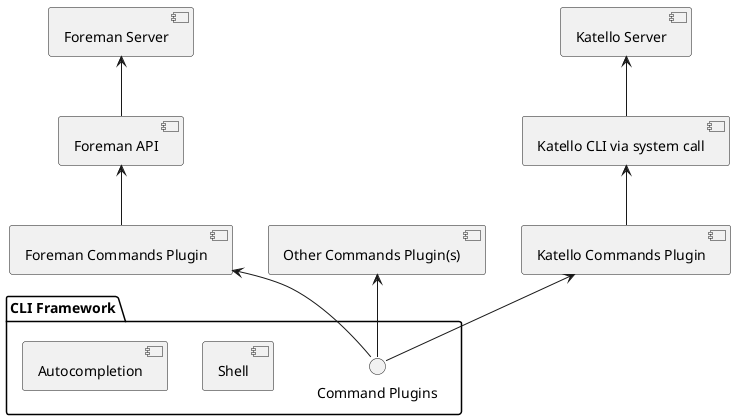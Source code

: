 @startuml


[Foreman API] as FAPI
FAPI -up-> [Foreman Server]
[Foreman Commands Plugin] as FCP
FCP -up-> FAPI

[Katello CLI via system call] as KCLI
KCLI -up-> [Katello Server]
[Katello Commands Plugin] as KCP
KCP -up-> KCLI

package "CLI Framework" {
  () "Command Plugins" as CP
  [Shell]
  [Autocompletion]
}

CP -up-> [Other Commands Plugin(s)]
CP -up-> FCP
CP -up-> KCP

@enduml
